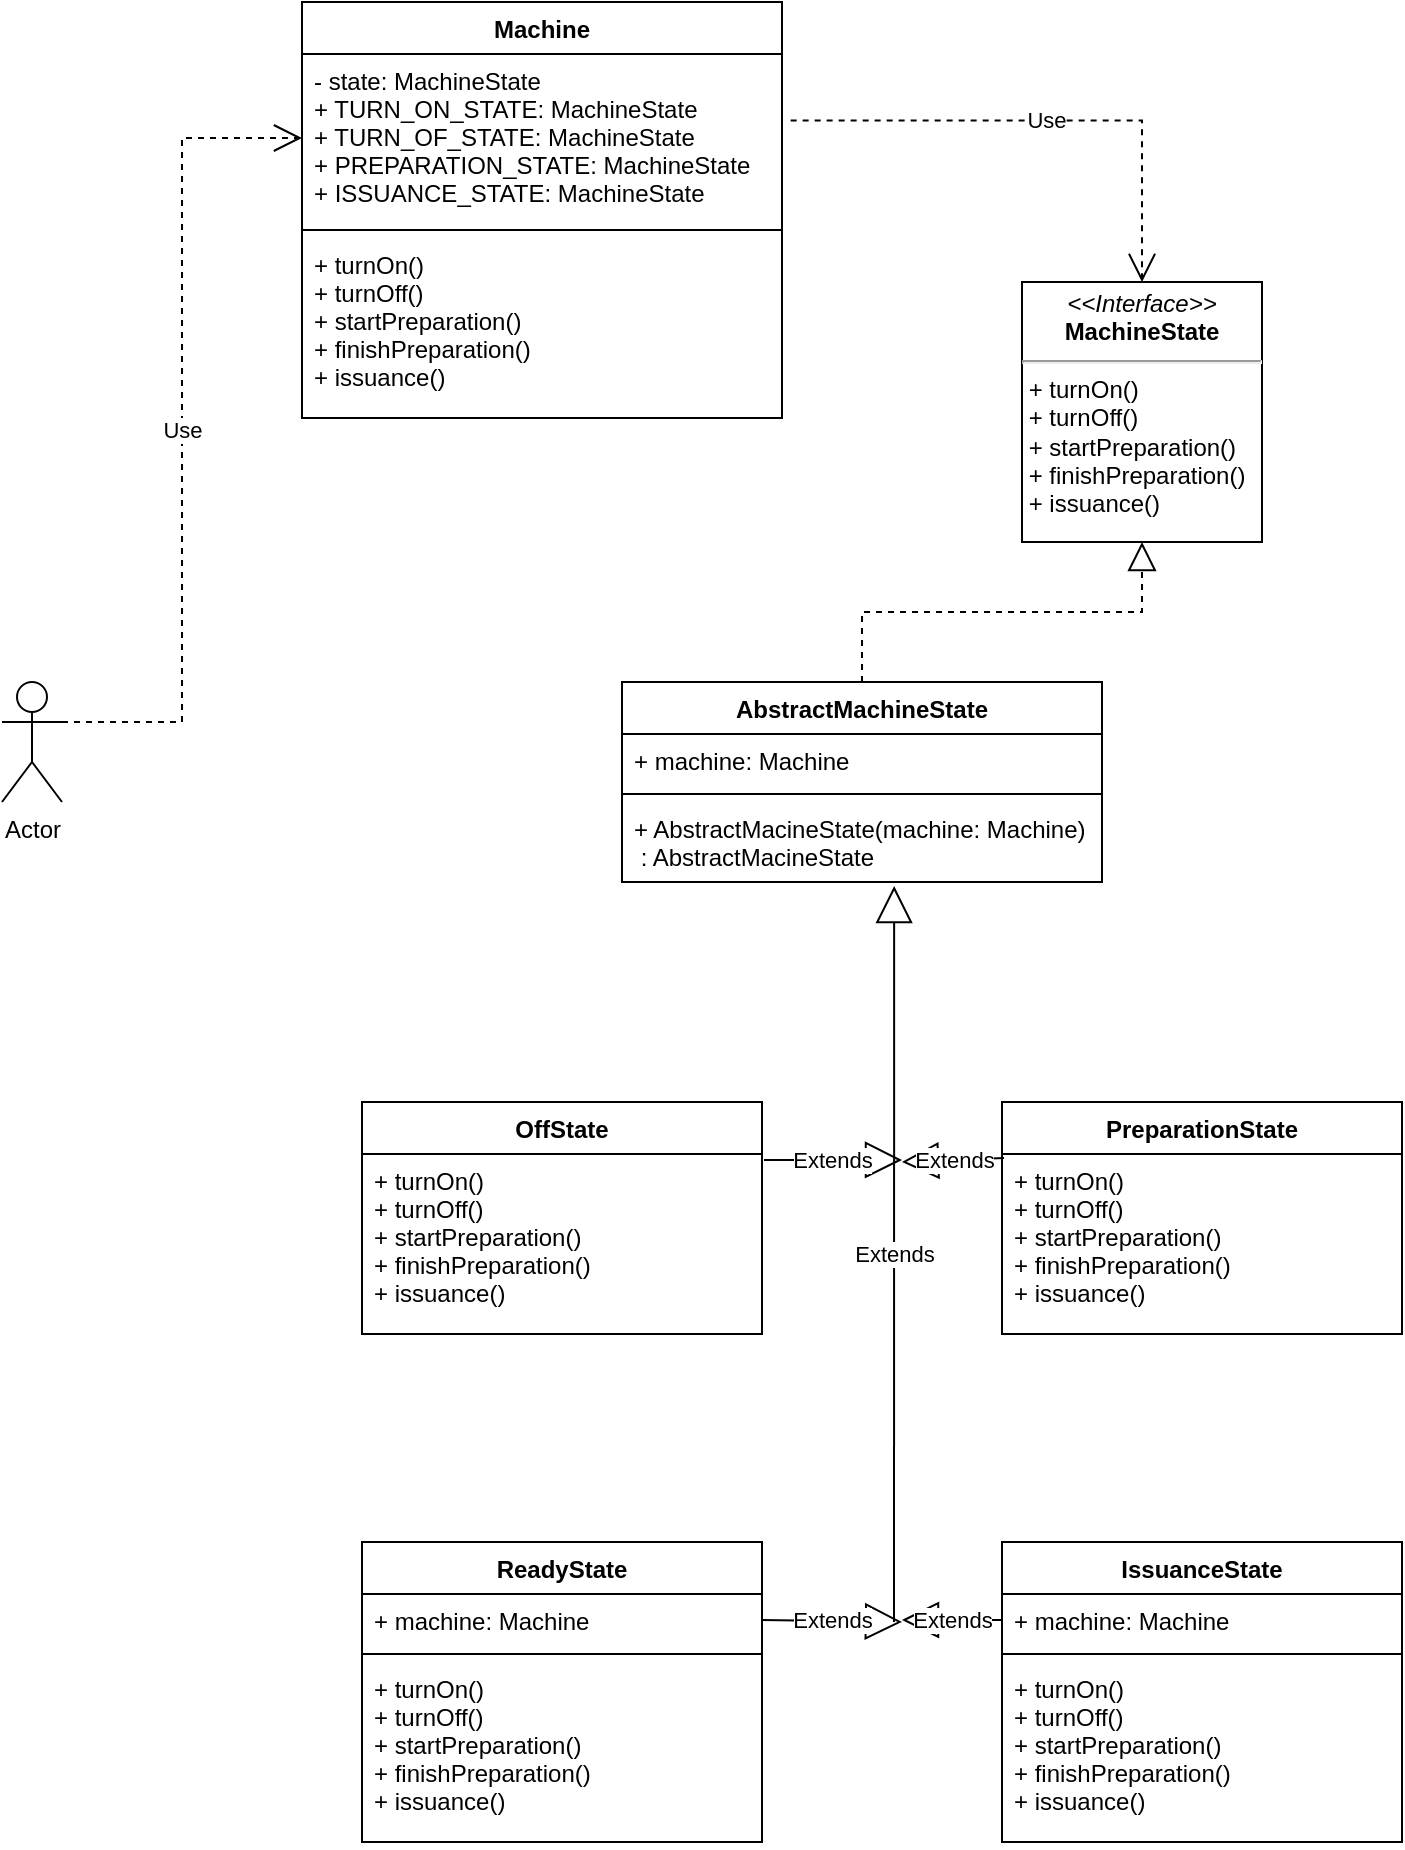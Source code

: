 <mxfile version="20.5.3" type="embed"><diagram id="23iRSUPoRavnBvh4doch" name="Page-1"><mxGraphModel dx="897" dy="700" grid="1" gridSize="10" guides="1" tooltips="1" connect="1" arrows="1" fold="1" page="1" pageScale="1" pageWidth="827" pageHeight="1169" math="0" shadow="0"><root><mxCell id="0"/><mxCell id="1" parent="0"/><mxCell id="2" value="&lt;p style=&quot;margin:0px;margin-top:4px;text-align:center;&quot;&gt;&lt;i&gt;&amp;lt;&amp;lt;Interface&amp;gt;&amp;gt;&lt;/i&gt;&lt;br&gt;&lt;b&gt;MachineState&lt;/b&gt;&lt;/p&gt;&lt;hr&gt;&amp;nbsp;+ turnOn()&lt;br&gt;&amp;nbsp;+ turnOff()&lt;br&gt;&amp;nbsp;+ startPreparation()&lt;br&gt;&amp;nbsp;+ finishPreparation()&lt;br&gt;&amp;nbsp;+ issuance()" style="verticalAlign=top;align=left;overflow=fill;fontSize=12;fontFamily=Helvetica;html=1;" parent="1" vertex="1"><mxGeometry x="560" y="200" width="120" height="130" as="geometry"/></mxCell><mxCell id="3" value="OffState" style="swimlane;fontStyle=1;align=center;verticalAlign=top;childLayout=stackLayout;horizontal=1;startSize=26;horizontalStack=0;resizeParent=1;resizeParentMax=0;resizeLast=0;collapsible=1;marginBottom=0;" parent="1" vertex="1"><mxGeometry x="230" y="610" width="200" height="116" as="geometry"/></mxCell><mxCell id="6" value="+ turnOn()&#10;+ turnOff()&#10;+ startPreparation()&#10;+ finishPreparation()&#10;+ issuance()" style="text;strokeColor=none;fillColor=none;align=left;verticalAlign=top;spacingLeft=4;spacingRight=4;overflow=hidden;rotatable=0;points=[[0,0.5],[1,0.5]];portConstraint=eastwest;" parent="3" vertex="1"><mxGeometry y="26" width="200" height="90" as="geometry"/></mxCell><mxCell id="7" value="ReadyState" style="swimlane;fontStyle=1;align=center;verticalAlign=top;childLayout=stackLayout;horizontal=1;startSize=26;horizontalStack=0;resizeParent=1;resizeParentMax=0;resizeLast=0;collapsible=1;marginBottom=0;" parent="1" vertex="1"><mxGeometry x="230" y="830" width="200" height="150" as="geometry"/></mxCell><mxCell id="8" value="+ machine: Machine" style="text;strokeColor=none;fillColor=none;align=left;verticalAlign=top;spacingLeft=4;spacingRight=4;overflow=hidden;rotatable=0;points=[[0,0.5],[1,0.5]];portConstraint=eastwest;" parent="7" vertex="1"><mxGeometry y="26" width="200" height="26" as="geometry"/></mxCell><mxCell id="9" value="" style="line;strokeWidth=1;fillColor=none;align=left;verticalAlign=middle;spacingTop=-1;spacingLeft=3;spacingRight=3;rotatable=0;labelPosition=right;points=[];portConstraint=eastwest;strokeColor=inherit;" parent="7" vertex="1"><mxGeometry y="52" width="200" height="8" as="geometry"/></mxCell><mxCell id="10" value="+ turnOn()&#10;+ turnOff()&#10;+ startPreparation()&#10;+ finishPreparation()&#10;+ issuance()" style="text;strokeColor=none;fillColor=none;align=left;verticalAlign=top;spacingLeft=4;spacingRight=4;overflow=hidden;rotatable=0;points=[[0,0.5],[1,0.5]];portConstraint=eastwest;" parent="7" vertex="1"><mxGeometry y="60" width="200" height="90" as="geometry"/></mxCell><mxCell id="11" value="PreparationState" style="swimlane;fontStyle=1;align=center;verticalAlign=top;childLayout=stackLayout;horizontal=1;startSize=26;horizontalStack=0;resizeParent=1;resizeParentMax=0;resizeLast=0;collapsible=1;marginBottom=0;" parent="1" vertex="1"><mxGeometry x="550" y="610" width="200" height="116" as="geometry"/></mxCell><mxCell id="14" value="+ turnOn()&#10;+ turnOff()&#10;+ startPreparation()&#10;+ finishPreparation()&#10;+ issuance()" style="text;strokeColor=none;fillColor=none;align=left;verticalAlign=top;spacingLeft=4;spacingRight=4;overflow=hidden;rotatable=0;points=[[0,0.5],[1,0.5]];portConstraint=eastwest;" parent="11" vertex="1"><mxGeometry y="26" width="200" height="90" as="geometry"/></mxCell><mxCell id="19" value="IssuanceState" style="swimlane;fontStyle=1;align=center;verticalAlign=top;childLayout=stackLayout;horizontal=1;startSize=26;horizontalStack=0;resizeParent=1;resizeParentMax=0;resizeLast=0;collapsible=1;marginBottom=0;" parent="1" vertex="1"><mxGeometry x="550" y="830" width="200" height="150" as="geometry"/></mxCell><mxCell id="20" value="+ machine: Machine" style="text;strokeColor=none;fillColor=none;align=left;verticalAlign=top;spacingLeft=4;spacingRight=4;overflow=hidden;rotatable=0;points=[[0,0.5],[1,0.5]];portConstraint=eastwest;" parent="19" vertex="1"><mxGeometry y="26" width="200" height="26" as="geometry"/></mxCell><mxCell id="21" value="" style="line;strokeWidth=1;fillColor=none;align=left;verticalAlign=middle;spacingTop=-1;spacingLeft=3;spacingRight=3;rotatable=0;labelPosition=right;points=[];portConstraint=eastwest;strokeColor=inherit;" parent="19" vertex="1"><mxGeometry y="52" width="200" height="8" as="geometry"/></mxCell><mxCell id="22" value="+ turnOn()&#10;+ turnOff()&#10;+ startPreparation()&#10;+ finishPreparation()&#10;+ issuance()" style="text;strokeColor=none;fillColor=none;align=left;verticalAlign=top;spacingLeft=4;spacingRight=4;overflow=hidden;rotatable=0;points=[[0,0.5],[1,0.5]];portConstraint=eastwest;" parent="19" vertex="1"><mxGeometry y="60" width="200" height="90" as="geometry"/></mxCell><mxCell id="29" value="Actor" style="shape=umlActor;verticalLabelPosition=bottom;verticalAlign=top;html=1;outlineConnect=0;" parent="1" vertex="1"><mxGeometry x="50" y="400" width="30" height="60" as="geometry"/></mxCell><mxCell id="30" value="Machine" style="swimlane;fontStyle=1;align=center;verticalAlign=top;childLayout=stackLayout;horizontal=1;startSize=26;horizontalStack=0;resizeParent=1;resizeParentMax=0;resizeLast=0;collapsible=1;marginBottom=0;" parent="1" vertex="1"><mxGeometry x="200" y="60" width="240" height="208" as="geometry"/></mxCell><mxCell id="31" value="- state: MachineState&#10;+ TURN_ON_STATE: MachineState&#10;+ TURN_OF_STATE: MachineState&#10;+ PREPARATION_STATE: MachineState&#10;+ ISSUANCE_STATE: MachineState" style="text;strokeColor=none;fillColor=none;align=left;verticalAlign=top;spacingLeft=4;spacingRight=4;overflow=hidden;rotatable=0;points=[[0,0.5],[1,0.5]];portConstraint=eastwest;" parent="30" vertex="1"><mxGeometry y="26" width="240" height="84" as="geometry"/></mxCell><mxCell id="32" value="" style="line;strokeWidth=1;fillColor=none;align=left;verticalAlign=middle;spacingTop=-1;spacingLeft=3;spacingRight=3;rotatable=0;labelPosition=right;points=[];portConstraint=eastwest;strokeColor=inherit;" parent="30" vertex="1"><mxGeometry y="110" width="240" height="8" as="geometry"/></mxCell><mxCell id="33" value="+ turnOn()&#10;+ turnOff()&#10;+ startPreparation()&#10;+ finishPreparation()&#10;+ issuance()" style="text;strokeColor=none;fillColor=none;align=left;verticalAlign=top;spacingLeft=4;spacingRight=4;overflow=hidden;rotatable=0;points=[[0,0.5],[1,0.5]];portConstraint=eastwest;" parent="30" vertex="1"><mxGeometry y="118" width="240" height="90" as="geometry"/></mxCell><mxCell id="34" value="Use" style="endArrow=open;endSize=12;dashed=1;html=1;rounded=0;exitX=1;exitY=0.333;exitDx=0;exitDy=0;exitPerimeter=0;entryX=0;entryY=0.5;entryDx=0;entryDy=0;edgeStyle=orthogonalEdgeStyle;" parent="1" source="29" target="31" edge="1"><mxGeometry width="160" relative="1" as="geometry"><mxPoint x="350" y="330" as="sourcePoint"/><mxPoint x="510" y="330" as="targetPoint"/></mxGeometry></mxCell><mxCell id="35" value="Use" style="endArrow=open;endSize=12;dashed=1;html=1;rounded=0;entryX=0.5;entryY=0;entryDx=0;entryDy=0;exitX=1.018;exitY=0.396;exitDx=0;exitDy=0;exitPerimeter=0;edgeStyle=orthogonalEdgeStyle;" parent="1" source="31" target="2" edge="1"><mxGeometry width="160" relative="1" as="geometry"><mxPoint x="510" y="120" as="sourcePoint"/><mxPoint x="510" y="260" as="targetPoint"/></mxGeometry></mxCell><mxCell id="36" value="AbstractMachineState" style="swimlane;fontStyle=1;align=center;verticalAlign=top;childLayout=stackLayout;horizontal=1;startSize=26;horizontalStack=0;resizeParent=1;resizeParentMax=0;resizeLast=0;collapsible=1;marginBottom=0;" parent="1" vertex="1"><mxGeometry x="360" y="400" width="240" height="100" as="geometry"/></mxCell><mxCell id="37" value="+ machine: Machine" style="text;strokeColor=none;fillColor=none;align=left;verticalAlign=top;spacingLeft=4;spacingRight=4;overflow=hidden;rotatable=0;points=[[0,0.5],[1,0.5]];portConstraint=eastwest;" parent="36" vertex="1"><mxGeometry y="26" width="240" height="26" as="geometry"/></mxCell><mxCell id="38" value="" style="line;strokeWidth=1;fillColor=none;align=left;verticalAlign=middle;spacingTop=-1;spacingLeft=3;spacingRight=3;rotatable=0;labelPosition=right;points=[];portConstraint=eastwest;strokeColor=inherit;" parent="36" vertex="1"><mxGeometry y="52" width="240" height="8" as="geometry"/></mxCell><mxCell id="39" value="+ AbstractMacineState(machine: Machine)&#10; : AbstractMacineState" style="text;strokeColor=none;fillColor=none;align=left;verticalAlign=top;spacingLeft=4;spacingRight=4;overflow=hidden;rotatable=0;points=[[0,0.5],[1,0.5]];portConstraint=eastwest;" parent="36" vertex="1"><mxGeometry y="60" width="240" height="40" as="geometry"/></mxCell><mxCell id="40" value="" style="endArrow=block;dashed=1;endFill=0;endSize=12;html=1;rounded=0;exitX=0.5;exitY=0;exitDx=0;exitDy=0;entryX=0.5;entryY=1;entryDx=0;entryDy=0;edgeStyle=orthogonalEdgeStyle;" edge="1" parent="1" source="36" target="2"><mxGeometry width="160" relative="1" as="geometry"><mxPoint x="330" y="510" as="sourcePoint"/><mxPoint x="490" y="510" as="targetPoint"/></mxGeometry></mxCell><mxCell id="41" value="Extends" style="endArrow=block;endSize=16;endFill=0;html=1;rounded=0;entryX=0.567;entryY=1.05;entryDx=0;entryDy=0;entryPerimeter=0;" edge="1" parent="1" target="39"><mxGeometry width="160" relative="1" as="geometry"><mxPoint x="496" y="870" as="sourcePoint"/><mxPoint x="550" y="770" as="targetPoint"/></mxGeometry></mxCell><mxCell id="42" value="Extends" style="endArrow=block;endSize=16;endFill=0;html=1;rounded=0;exitX=1.005;exitY=0.033;exitDx=0;exitDy=0;exitPerimeter=0;" edge="1" parent="1" source="6"><mxGeometry width="160" relative="1" as="geometry"><mxPoint x="390" y="770" as="sourcePoint"/><mxPoint x="500" y="639" as="targetPoint"/></mxGeometry></mxCell><mxCell id="43" value="Extends" style="endArrow=block;endSize=16;endFill=0;html=1;rounded=0;exitX=1;exitY=0.5;exitDx=0;exitDy=0;" edge="1" parent="1" source="8"><mxGeometry width="160" relative="1" as="geometry"><mxPoint x="390" y="770" as="sourcePoint"/><mxPoint x="500" y="870" as="targetPoint"/></mxGeometry></mxCell><mxCell id="44" value="Extends" style="endArrow=block;endSize=16;endFill=0;html=1;rounded=0;exitX=0;exitY=0.5;exitDx=0;exitDy=0;" edge="1" parent="1" source="20"><mxGeometry width="160" relative="1" as="geometry"><mxPoint x="390" y="770" as="sourcePoint"/><mxPoint x="500" y="869" as="targetPoint"/></mxGeometry></mxCell><mxCell id="45" value="Extends" style="endArrow=block;endSize=16;endFill=0;html=1;rounded=0;exitX=0.005;exitY=0.022;exitDx=0;exitDy=0;exitPerimeter=0;" edge="1" parent="1" source="14"><mxGeometry width="160" relative="1" as="geometry"><mxPoint x="390" y="770" as="sourcePoint"/><mxPoint x="500" y="640" as="targetPoint"/></mxGeometry></mxCell></root></mxGraphModel></diagram></mxfile>